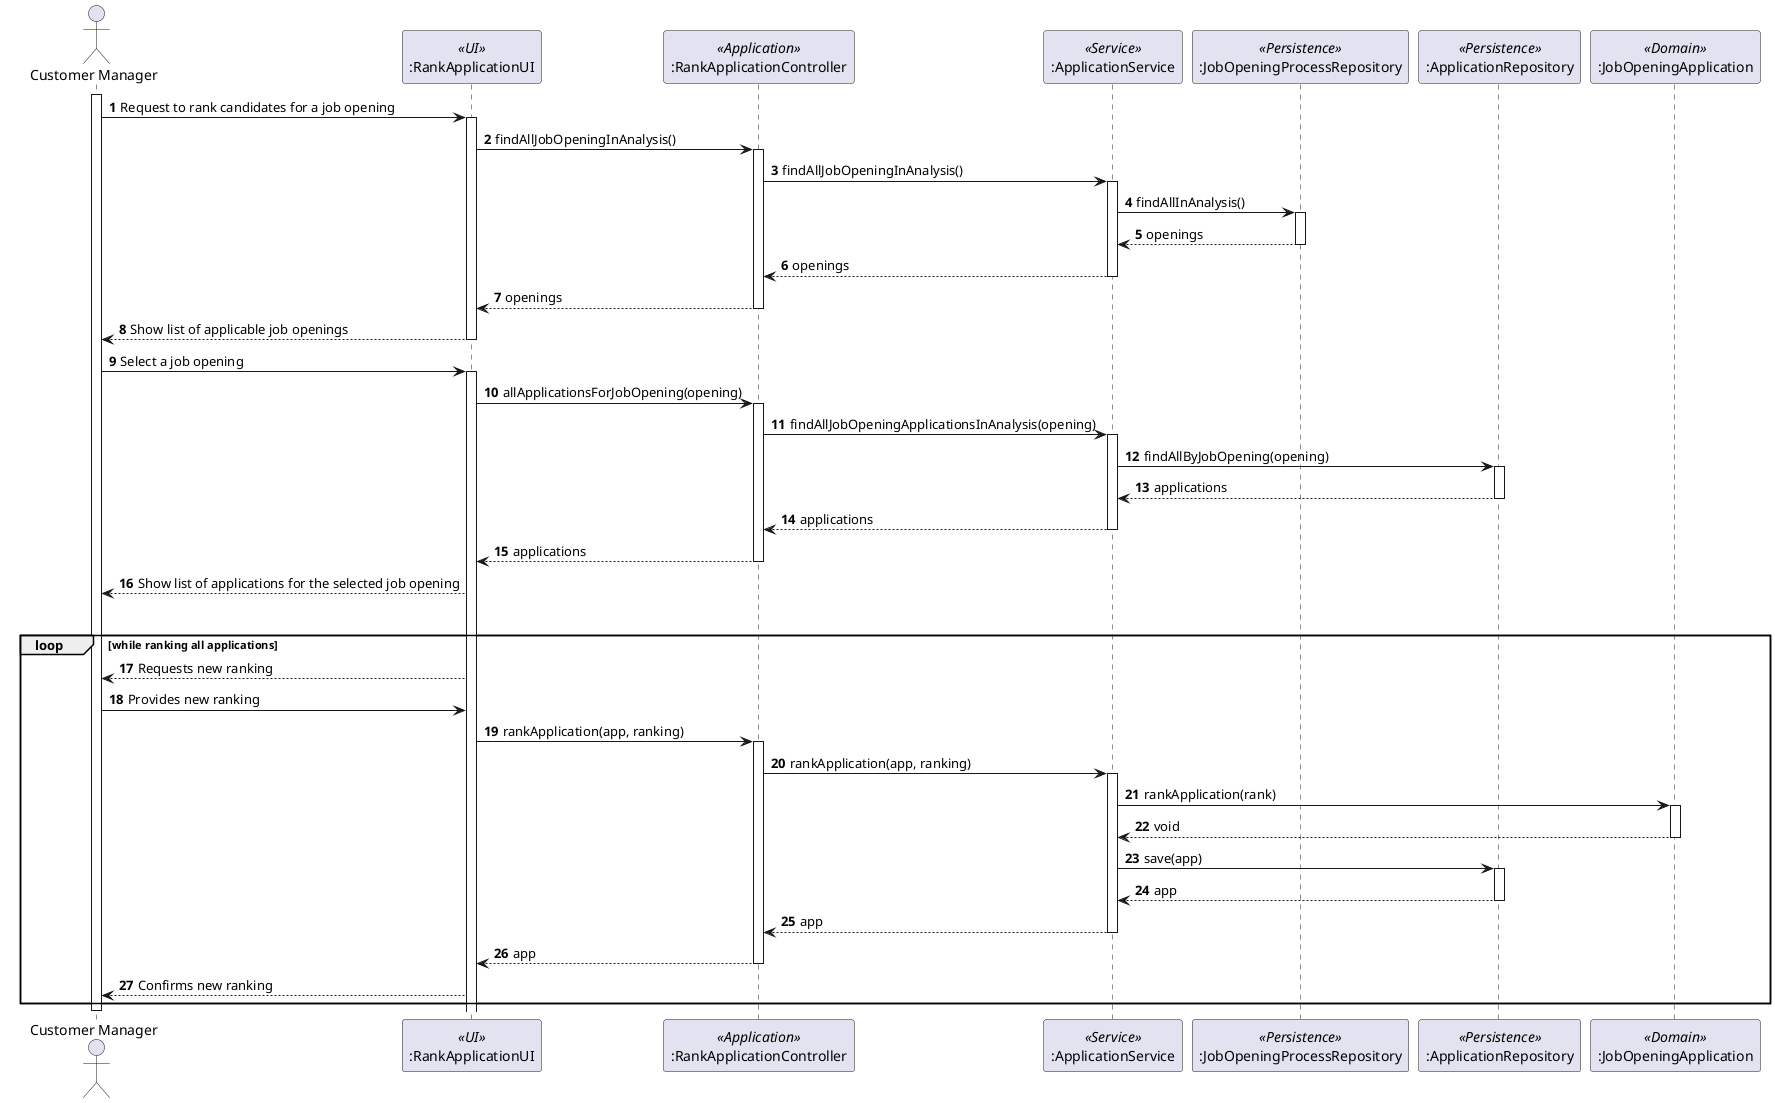 @startuml

actor "Customer Manager" as Agent
participant ":RankApplicationUI" as ui <<UI>>
participant ":RankApplicationController" as ctrl <<Application>>
participant ":ApplicationService" as appServ <<Service>>
participant ":JobOpeningProcessRepository" as jobRepo <<Persistence>>
participant ":ApplicationRepository" as appRepo <<Persistence>>
participant ":JobOpeningApplication" as app <<Domain>>

autonumber

activate Agent

Agent -> ui: Request to rank candidates for a job opening
activate ui
ui -> ctrl: findAllJobOpeningInAnalysis()
activate ctrl
ctrl -> appServ: findAllJobOpeningInAnalysis()
activate appServ
appServ -> jobRepo: findAllInAnalysis()
activate jobRepo
jobRepo --> appServ: openings
deactivate
appServ --> ctrl: openings
deactivate
ctrl --> ui: openings
deactivate
ui --> Agent: Show list of applicable job openings
deactivate
Agent -> ui : Select a job opening
activate ui



ui -> ctrl: allApplicationsForJobOpening(opening)

activate ctrl

ctrl -> appServ: findAllJobOpeningApplicationsInAnalysis(opening)




activate appServ
appServ -> appRepo: findAllByJobOpening(opening)
activate appRepo
appRepo --> appServ: applications
deactivate

appServ --> ctrl: applications
deactivate

ctrl --> ui: applications
deactivate

ui --> Agent : Show list of applications for the selected job opening
alt User wants to re-rank an application
loop while ranking all applications

ui --> Agent : Requests new ranking

Agent -> ui : Provides new ranking
ui -> ctrl : rankApplication(app, ranking)

activate ctrl
ctrl -> appServ : rankApplication(app, ranking)

activate appServ

appServ -> app : rankApplication(rank)


activate app

app --> appServ : void

deactivate app



appServ -> appRepo : save(app)
activate appRepo
appRepo --> appServ : app
deactivate
appServ --> ctrl : app
deactivate
ctrl --> ui : app
deactivate
ui --> Agent  : Confirms new ranking


end loop

deactivate Agent



@enduml